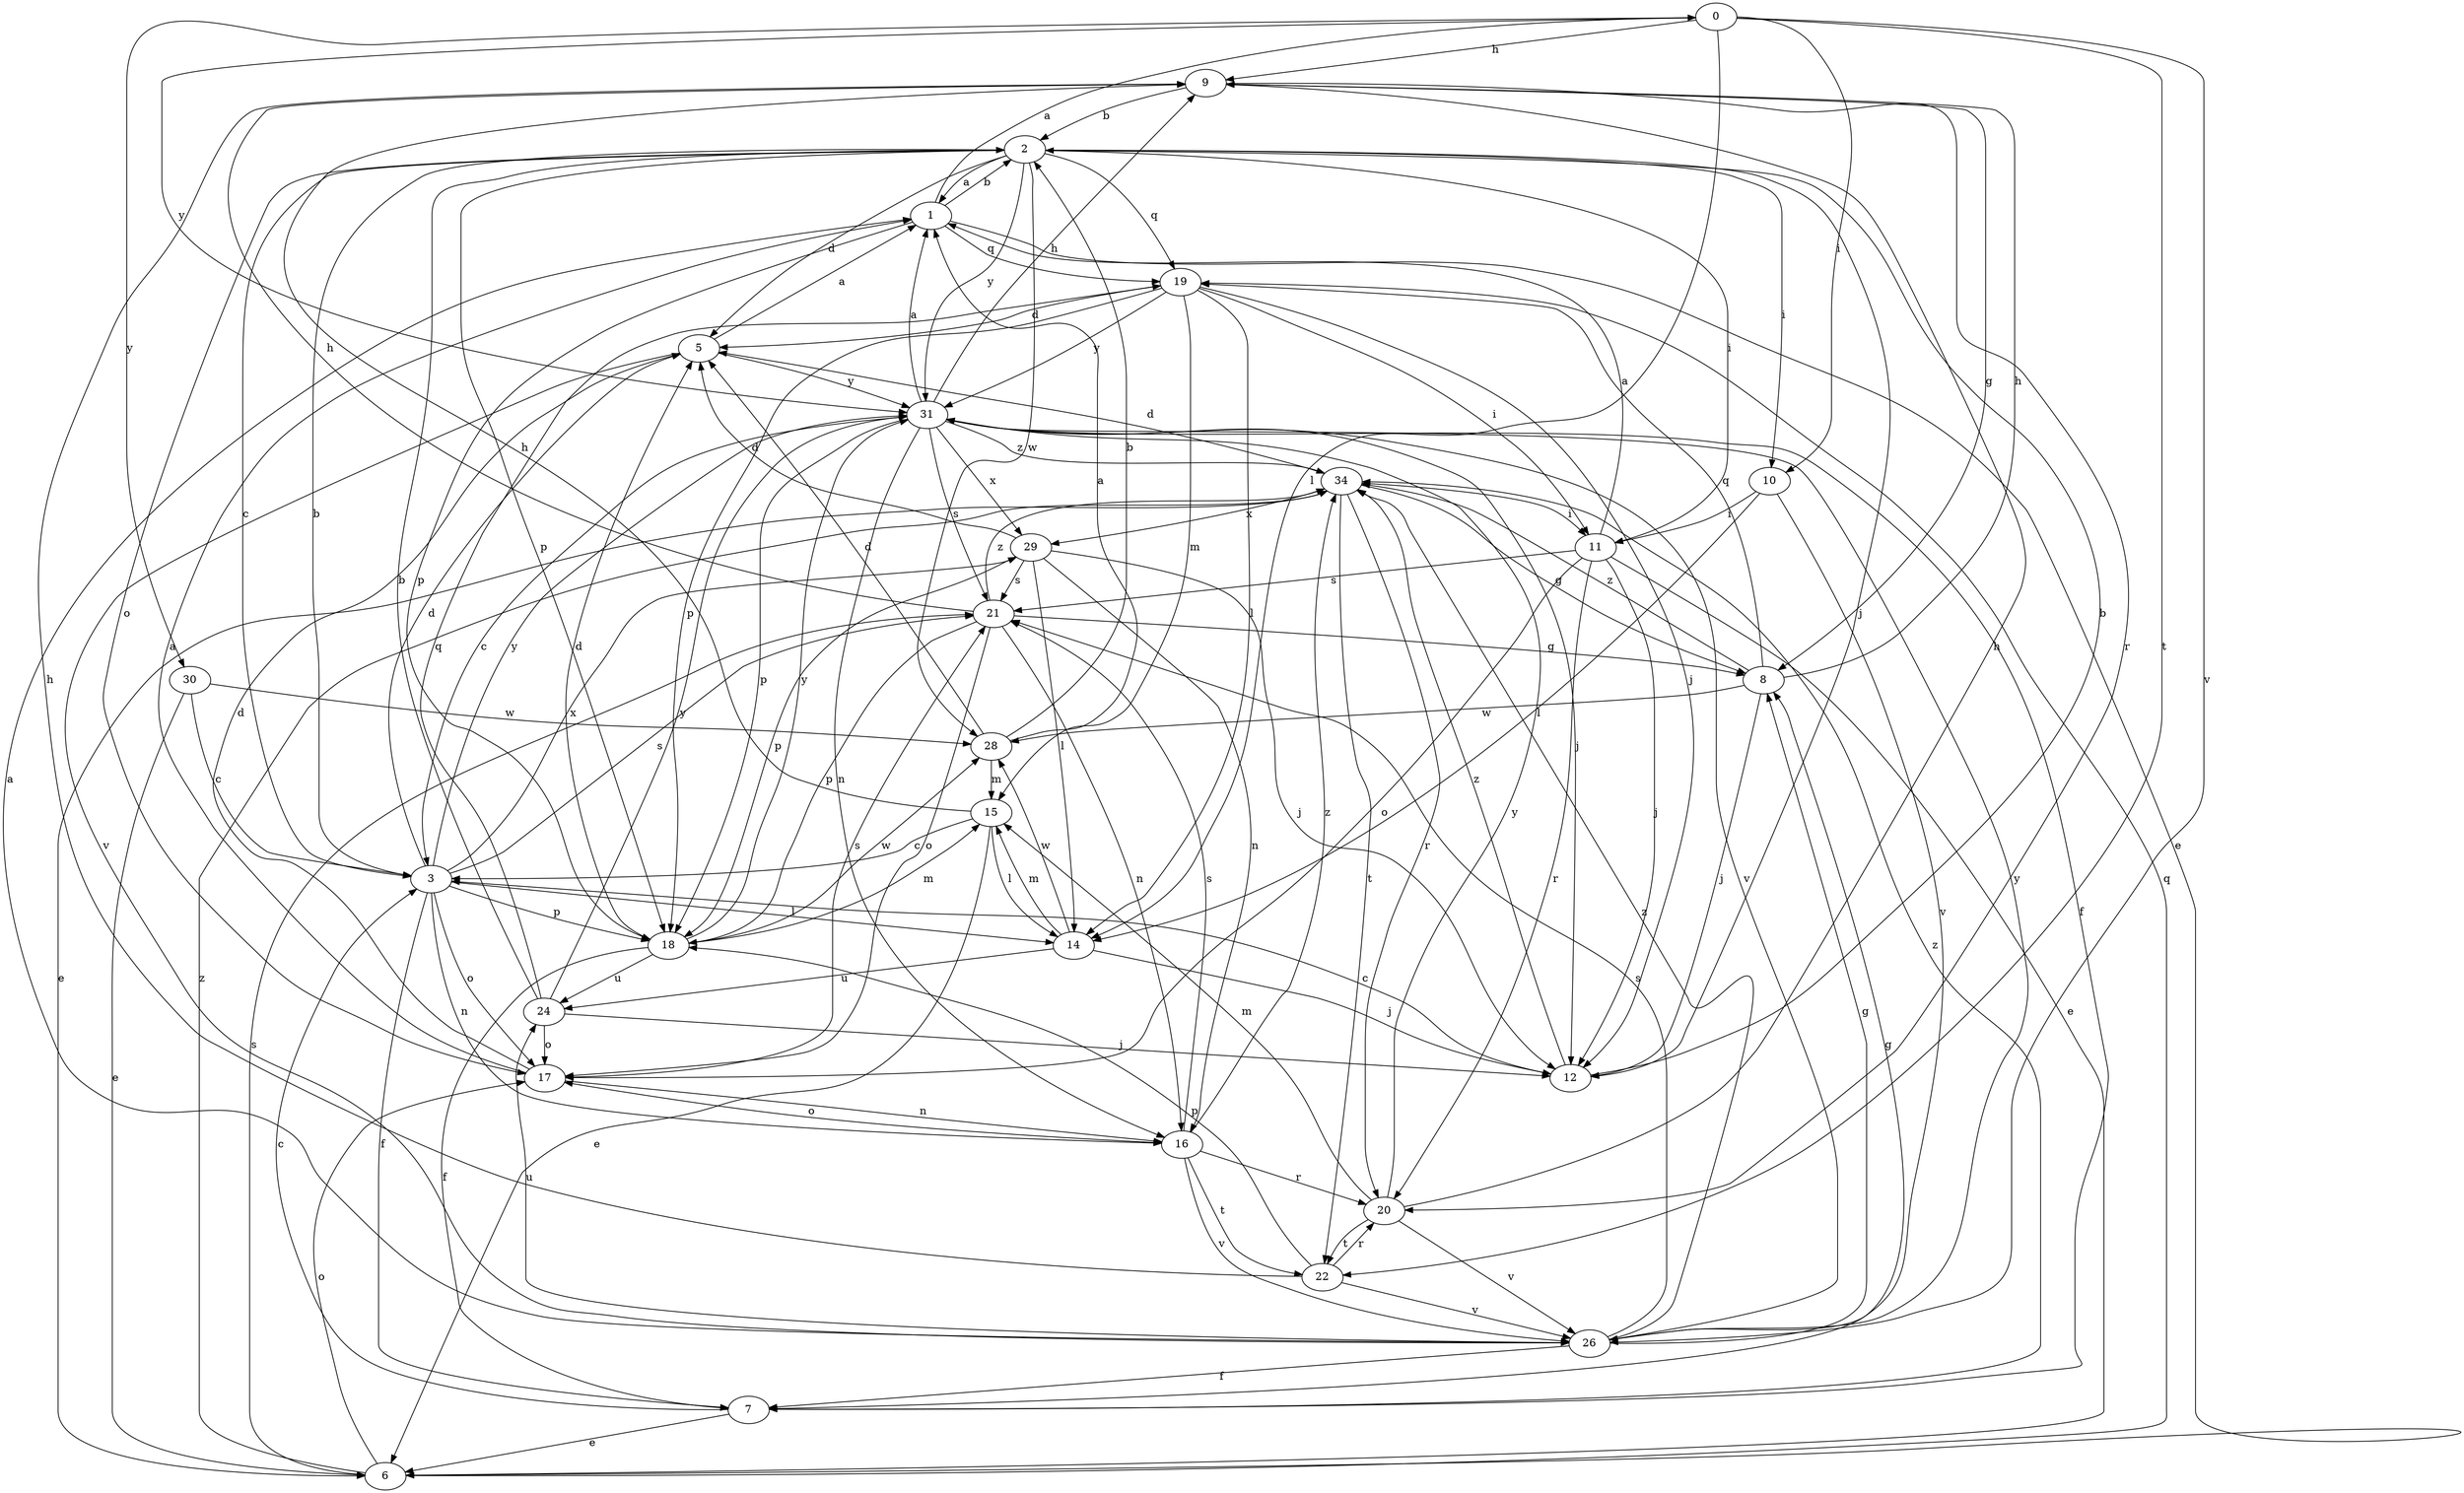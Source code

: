 strict digraph  {
0;
1;
2;
3;
5;
6;
7;
8;
9;
10;
11;
12;
14;
15;
16;
17;
18;
19;
20;
21;
22;
24;
26;
28;
29;
30;
31;
34;
0 -> 9  [label=h];
0 -> 10  [label=i];
0 -> 14  [label=l];
0 -> 22  [label=t];
0 -> 26  [label=v];
0 -> 30  [label=y];
0 -> 31  [label=y];
1 -> 0  [label=a];
1 -> 2  [label=b];
1 -> 6  [label=e];
1 -> 18  [label=p];
1 -> 19  [label=q];
2 -> 1  [label=a];
2 -> 3  [label=c];
2 -> 5  [label=d];
2 -> 10  [label=i];
2 -> 11  [label=i];
2 -> 12  [label=j];
2 -> 17  [label=o];
2 -> 18  [label=p];
2 -> 19  [label=q];
2 -> 28  [label=w];
2 -> 31  [label=y];
3 -> 2  [label=b];
3 -> 5  [label=d];
3 -> 7  [label=f];
3 -> 14  [label=l];
3 -> 16  [label=n];
3 -> 17  [label=o];
3 -> 18  [label=p];
3 -> 21  [label=s];
3 -> 29  [label=x];
3 -> 31  [label=y];
5 -> 1  [label=a];
5 -> 26  [label=v];
5 -> 31  [label=y];
6 -> 17  [label=o];
6 -> 19  [label=q];
6 -> 21  [label=s];
6 -> 34  [label=z];
7 -> 3  [label=c];
7 -> 6  [label=e];
7 -> 8  [label=g];
7 -> 34  [label=z];
8 -> 9  [label=h];
8 -> 12  [label=j];
8 -> 19  [label=q];
8 -> 28  [label=w];
8 -> 34  [label=z];
9 -> 2  [label=b];
9 -> 8  [label=g];
9 -> 20  [label=r];
10 -> 11  [label=i];
10 -> 14  [label=l];
10 -> 26  [label=v];
11 -> 1  [label=a];
11 -> 6  [label=e];
11 -> 12  [label=j];
11 -> 17  [label=o];
11 -> 20  [label=r];
11 -> 21  [label=s];
12 -> 2  [label=b];
12 -> 3  [label=c];
12 -> 34  [label=z];
14 -> 12  [label=j];
14 -> 15  [label=m];
14 -> 24  [label=u];
14 -> 28  [label=w];
15 -> 3  [label=c];
15 -> 6  [label=e];
15 -> 9  [label=h];
15 -> 14  [label=l];
16 -> 17  [label=o];
16 -> 20  [label=r];
16 -> 21  [label=s];
16 -> 22  [label=t];
16 -> 26  [label=v];
16 -> 34  [label=z];
17 -> 1  [label=a];
17 -> 5  [label=d];
17 -> 16  [label=n];
17 -> 21  [label=s];
18 -> 5  [label=d];
18 -> 7  [label=f];
18 -> 15  [label=m];
18 -> 24  [label=u];
18 -> 28  [label=w];
18 -> 31  [label=y];
19 -> 5  [label=d];
19 -> 11  [label=i];
19 -> 12  [label=j];
19 -> 14  [label=l];
19 -> 15  [label=m];
19 -> 18  [label=p];
19 -> 31  [label=y];
20 -> 9  [label=h];
20 -> 15  [label=m];
20 -> 22  [label=t];
20 -> 26  [label=v];
20 -> 31  [label=y];
21 -> 8  [label=g];
21 -> 9  [label=h];
21 -> 16  [label=n];
21 -> 17  [label=o];
21 -> 18  [label=p];
21 -> 34  [label=z];
22 -> 9  [label=h];
22 -> 18  [label=p];
22 -> 20  [label=r];
22 -> 26  [label=v];
24 -> 2  [label=b];
24 -> 12  [label=j];
24 -> 17  [label=o];
24 -> 19  [label=q];
24 -> 31  [label=y];
26 -> 1  [label=a];
26 -> 7  [label=f];
26 -> 8  [label=g];
26 -> 21  [label=s];
26 -> 24  [label=u];
26 -> 31  [label=y];
26 -> 34  [label=z];
28 -> 1  [label=a];
28 -> 2  [label=b];
28 -> 5  [label=d];
28 -> 15  [label=m];
29 -> 5  [label=d];
29 -> 12  [label=j];
29 -> 14  [label=l];
29 -> 16  [label=n];
29 -> 18  [label=p];
29 -> 21  [label=s];
30 -> 3  [label=c];
30 -> 6  [label=e];
30 -> 28  [label=w];
31 -> 1  [label=a];
31 -> 3  [label=c];
31 -> 7  [label=f];
31 -> 9  [label=h];
31 -> 12  [label=j];
31 -> 16  [label=n];
31 -> 18  [label=p];
31 -> 21  [label=s];
31 -> 26  [label=v];
31 -> 29  [label=x];
31 -> 34  [label=z];
34 -> 5  [label=d];
34 -> 6  [label=e];
34 -> 8  [label=g];
34 -> 11  [label=i];
34 -> 20  [label=r];
34 -> 22  [label=t];
34 -> 29  [label=x];
}
